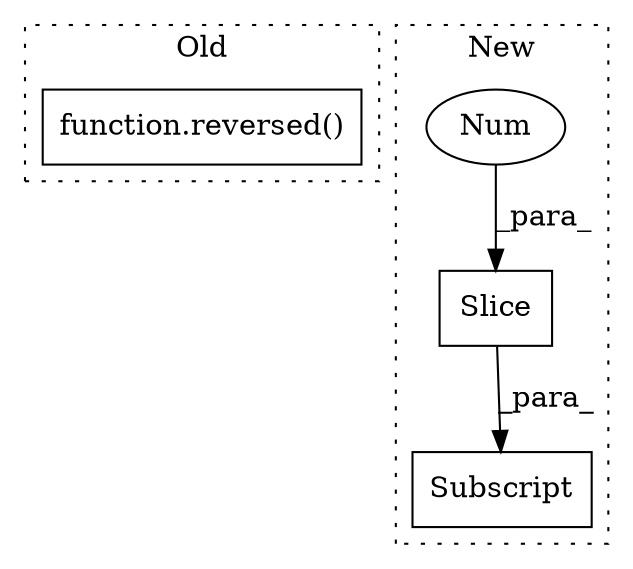 digraph G {
subgraph cluster0 {
1 [label="function.reversed()" a="75" s="7702,7734" l="9,1" shape="box"];
label = "Old";
style="dotted";
}
subgraph cluster1 {
2 [label="Slice" a="80" s="7276" l="3" shape="box"];
3 [label="Subscript" a="63" s="7269,0" l="11,0" shape="box"];
4 [label="Num" a="76" s="7277" l="2" shape="ellipse"];
label = "New";
style="dotted";
}
2 -> 3 [label="_para_"];
4 -> 2 [label="_para_"];
}